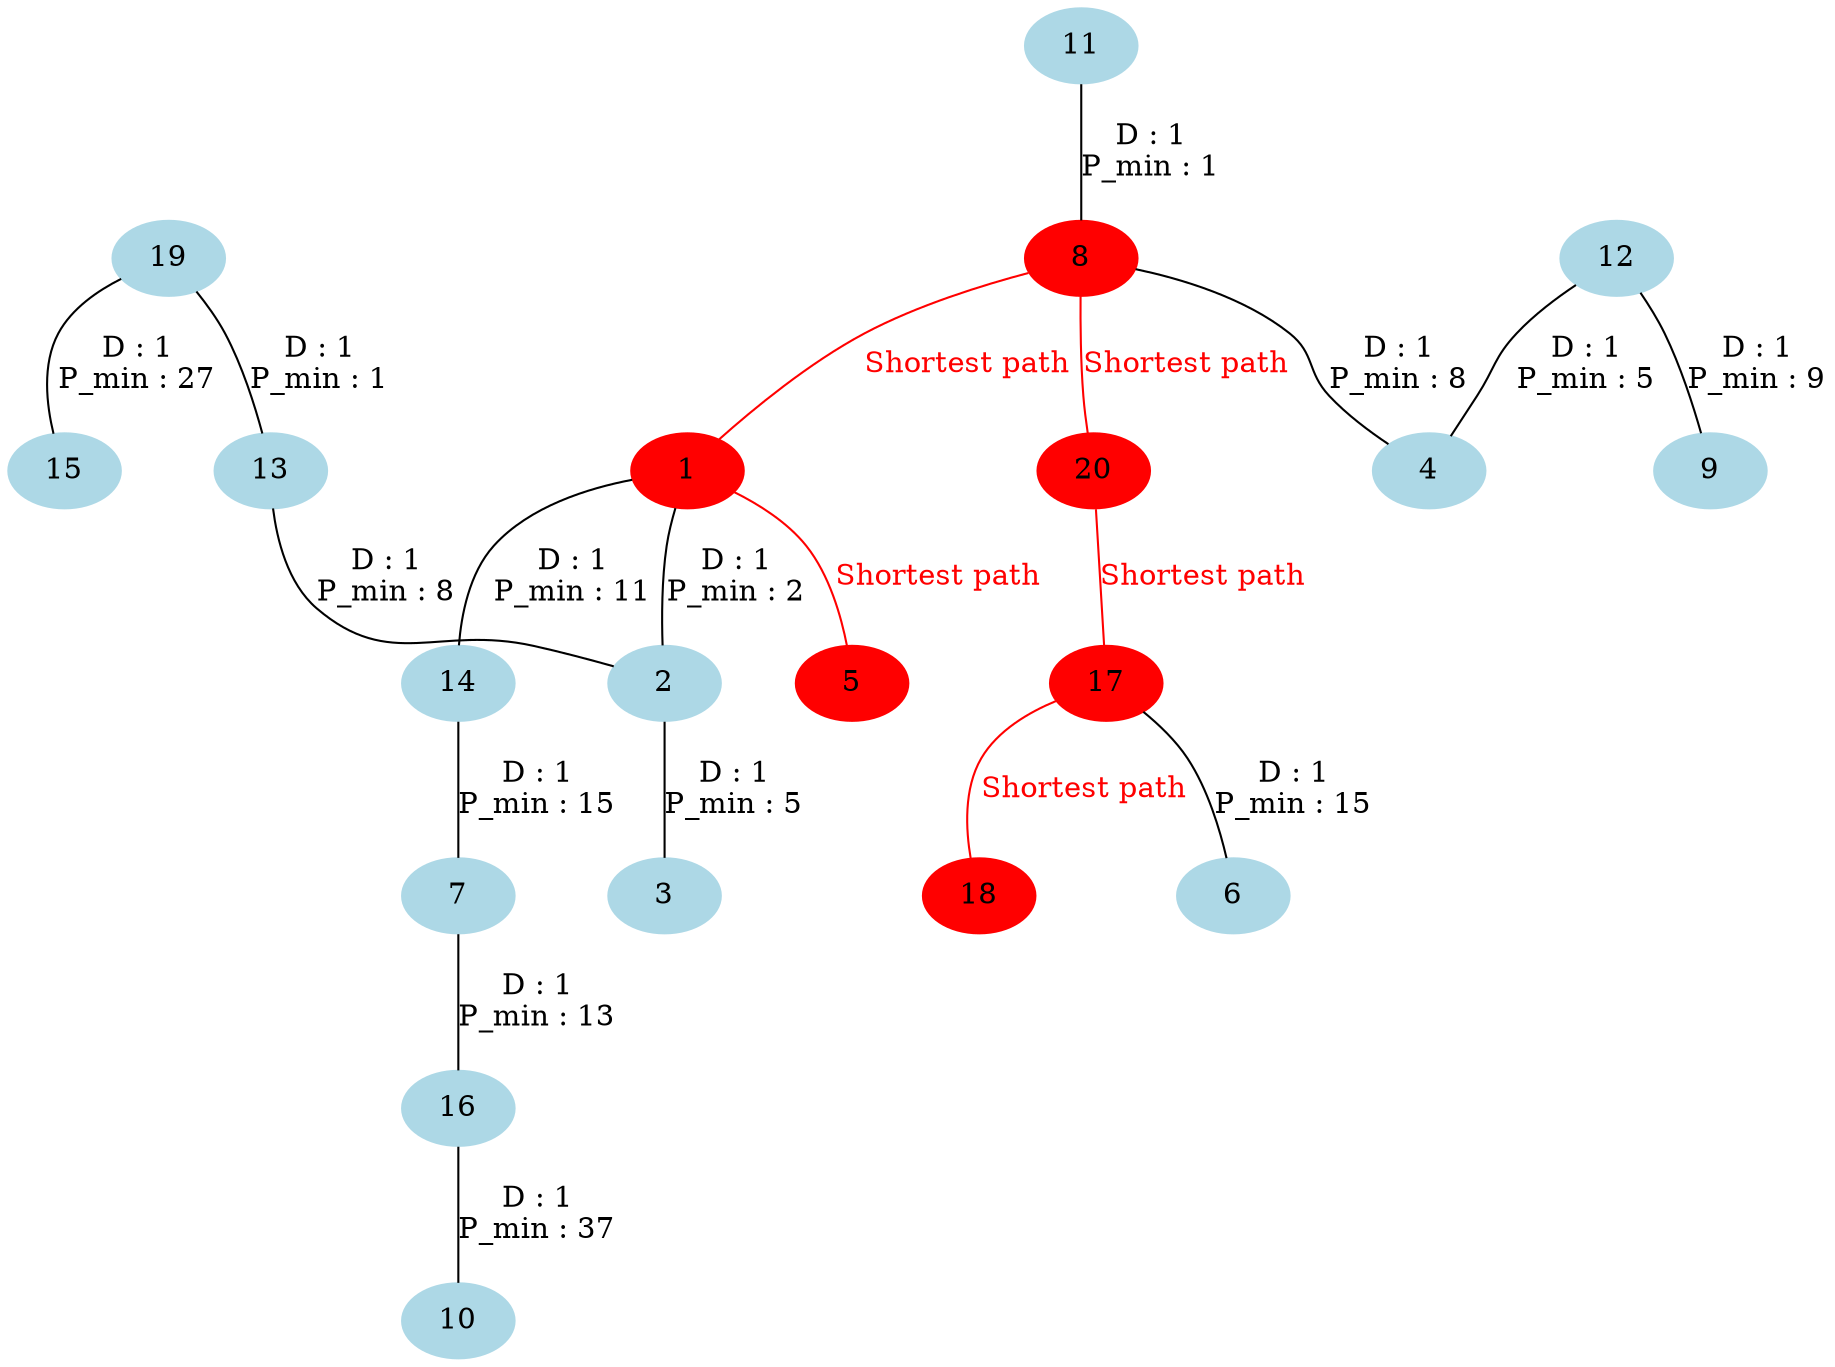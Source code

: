 // Graphe non orienté
strict graph {
	19 [color=lightblue style=filled]
	19 -- 13 [label="D : 1
P_min : 1" constraint=true]
	19 -- 15 [label="D : 1
P_min : 27" constraint=true]
	13 [color=lightblue style=filled]
	13 -- 19 [label="D : 1
P_min : 1" constraint=true]
	13 -- 2 [label="D : 1
P_min : 8" constraint=true]
	11 [color=lightblue style=filled]
	11 -- 8 [label="D : 1
P_min : 1" constraint=true]
	8 [color=lightblue style=filled]
	8 -- 11 [label="D : 1
P_min : 1" constraint=true]
	8 -- 4 [label="D : 1
P_min : 8" constraint=true]
	8 -- 20 [label="D : 1
P_min : 11" constraint=true]
	8 -- 1 [label="D : 1
P_min : 13" constraint=true]
	1 [color=lightblue style=filled]
	1 -- 2 [label="D : 1
P_min : 2" constraint=true]
	1 -- 5 [label="D : 1
P_min : 2" constraint=true]
	1 -- 14 [label="D : 1
P_min : 11" constraint=true]
	1 -- 8 [label="D : 1
P_min : 13" constraint=true]
	2 [color=lightblue style=filled]
	2 -- 1 [label="D : 1
P_min : 2" constraint=true]
	2 -- 3 [label="D : 1
P_min : 5" constraint=true]
	2 -- 13 [label="D : 1
P_min : 8" constraint=true]
	5 [color=lightblue style=filled]
	5 -- 1 [label="D : 1
P_min : 2" constraint=true]
	3 [color=lightblue style=filled]
	3 -- 2 [label="D : 1
P_min : 5" constraint=true]
	12 [color=lightblue style=filled]
	12 -- 4 [label="D : 1
P_min : 5" constraint=true]
	12 -- 9 [label="D : 1
P_min : 9" constraint=true]
	4 [color=lightblue style=filled]
	4 -- 12 [label="D : 1
P_min : 5" constraint=true]
	4 -- 8 [label="D : 1
P_min : 8" constraint=true]
	9 [color=lightblue style=filled]
	9 -- 12 [label="D : 1
P_min : 9" constraint=true]
	20 [color=lightblue style=filled]
	20 -- 8 [label="D : 1
P_min : 11" constraint=true]
	20 -- 17 [label="D : 1
P_min : 14" constraint=true]
	14 [color=lightblue style=filled]
	14 -- 1 [label="D : 1
P_min : 11" constraint=true]
	14 -- 7 [label="D : 1
P_min : 15" constraint=true]
	17 [color=lightblue style=filled]
	17 -- 18 [label="D : 1
P_min : 11" constraint=true]
	17 -- 20 [label="D : 1
P_min : 14" constraint=true]
	17 -- 6 [label="D : 1
P_min : 15" constraint=true]
	18 [color=lightblue style=filled]
	18 -- 17 [label="D : 1
P_min : 11" constraint=true]
	7 [color=lightblue style=filled]
	7 -- 16 [label="D : 1
P_min : 13" constraint=true]
	7 -- 14 [label="D : 1
P_min : 15" constraint=true]
	16 [color=lightblue style=filled]
	16 -- 7 [label="D : 1
P_min : 13" constraint=true]
	16 -- 10 [label="D : 1
P_min : 37" constraint=true]
	6 [color=lightblue style=filled]
	6 -- 17 [label="D : 1
P_min : 15" constraint=true]
	15 [color=lightblue style=filled]
	15 -- 19 [label="D : 1
P_min : 27" constraint=true]
	10 [color=lightblue style=filled]
	10 -- 16 [label="D : 1
P_min : 37" constraint=true]
	5 [color=red style=filled]
	1 [color=red style=filled]
	8 [color=red style=filled]
	20 [color=red style=filled]
	17 [color=red style=filled]
	18 [color=red style=filled]
	5 -- 1 [label="Shortest path" color=red constraint=true fontcolor=red]
	1 -- 8 [label="Shortest path" color=red constraint=true fontcolor=red]
	8 -- 20 [label="Shortest path" color=red constraint=true fontcolor=red]
	20 -- 17 [label="Shortest path" color=red constraint=true fontcolor=red]
	17 -- 18 [label="Shortest path" color=red constraint=true fontcolor=red]
}
